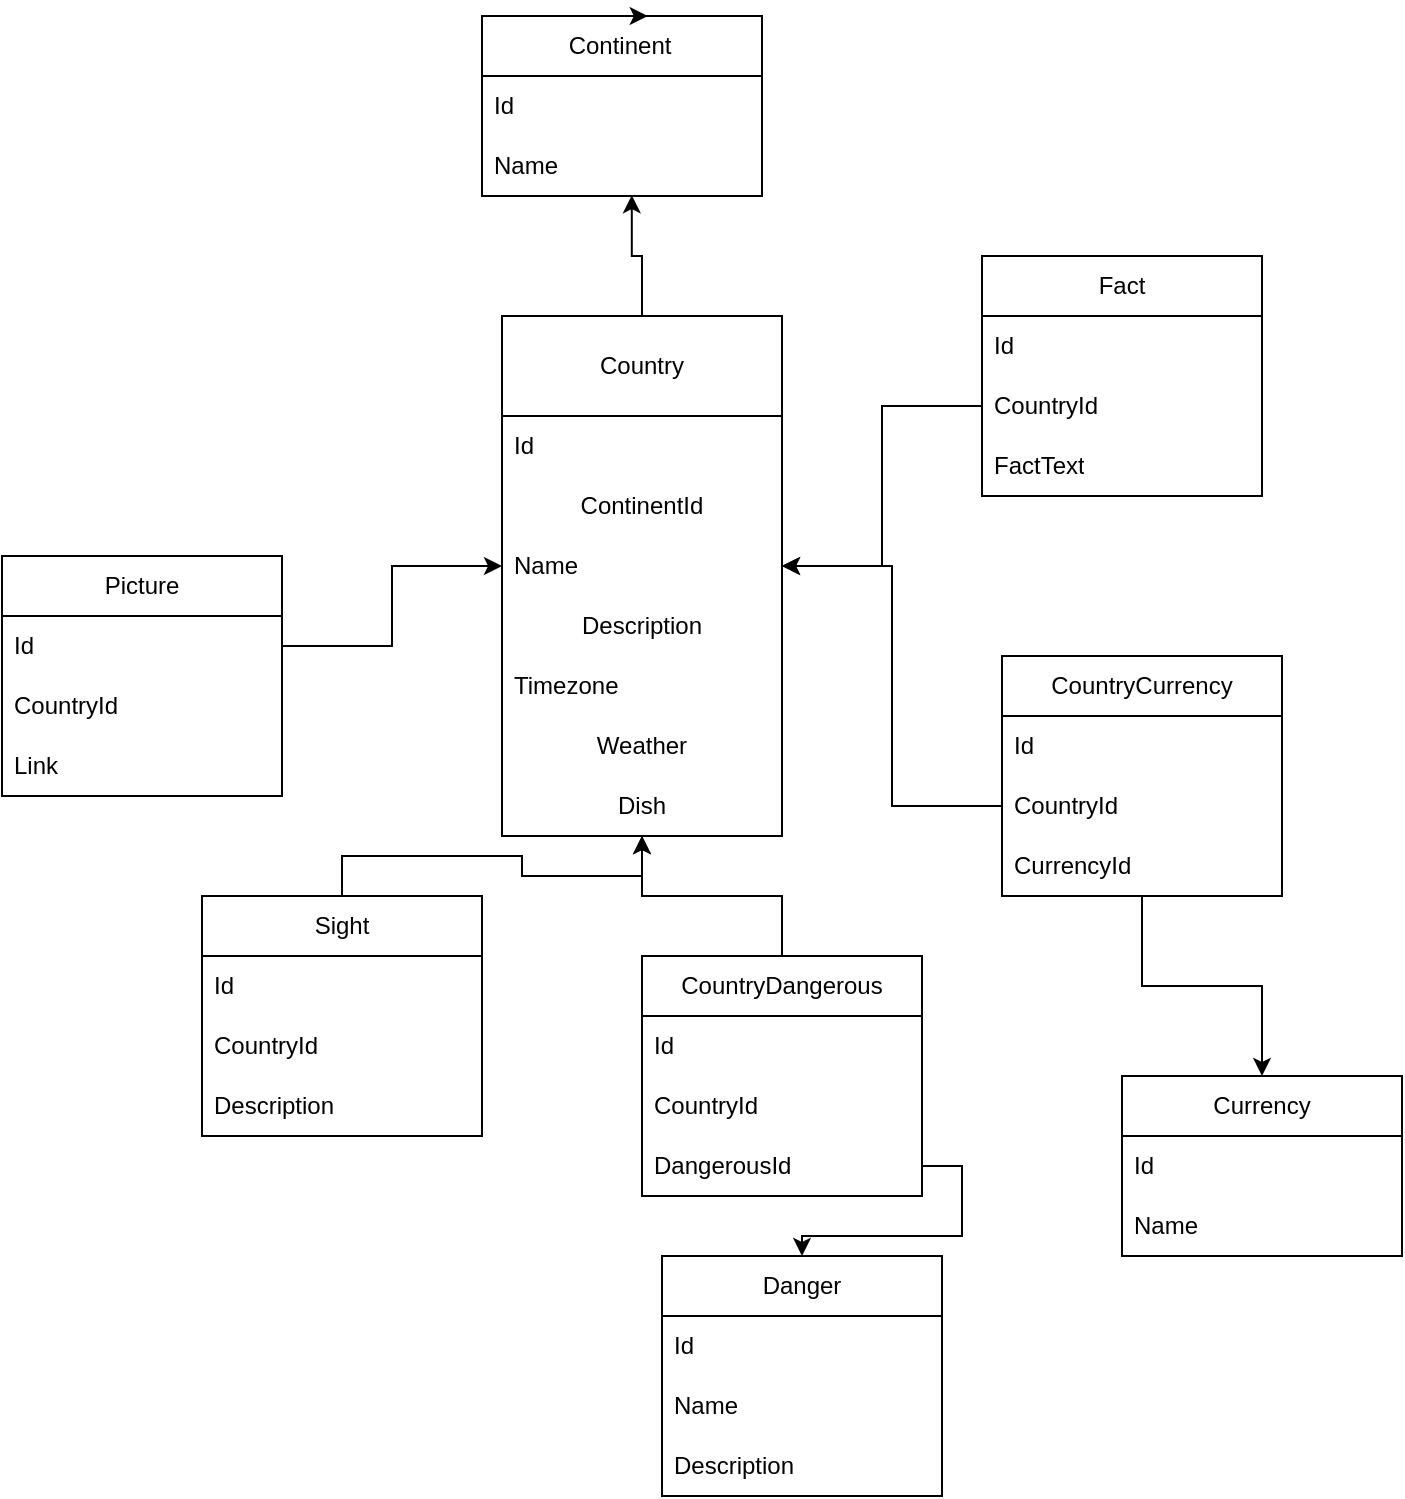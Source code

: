 <mxfile version="20.8.5" type="device"><diagram id="622eGpIFiVDCwzDO_IFW" name="Страница 1"><mxGraphModel dx="1500" dy="1916" grid="1" gridSize="10" guides="1" tooltips="1" connect="1" arrows="1" fold="1" page="1" pageScale="1" pageWidth="827" pageHeight="1169" math="0" shadow="0"><root><mxCell id="0"/><mxCell id="1" parent="0"/><mxCell id="5Jqh7cKQkUd7CxQvV_Yf-41" style="edgeStyle=orthogonalEdgeStyle;rounded=0;orthogonalLoop=1;jettySize=auto;html=1;entryX=0.535;entryY=0.986;entryDx=0;entryDy=0;entryPerimeter=0;" edge="1" parent="1" source="5Jqh7cKQkUd7CxQvV_Yf-1" target="5Jqh7cKQkUd7CxQvV_Yf-9"><mxGeometry relative="1" as="geometry"/></mxCell><mxCell id="5Jqh7cKQkUd7CxQvV_Yf-1" value="Country" style="swimlane;fontStyle=0;childLayout=stackLayout;horizontal=1;startSize=50;horizontalStack=0;resizeParent=1;resizeParentMax=0;resizeLast=0;collapsible=1;marginBottom=0;whiteSpace=wrap;html=1;" vertex="1" parent="1"><mxGeometry x="290" y="150" width="140" height="260" as="geometry"/></mxCell><mxCell id="5Jqh7cKQkUd7CxQvV_Yf-2" value="Id&lt;span style=&quot;white-space: pre;&quot;&gt;&#9;&lt;/span&gt;" style="text;strokeColor=none;fillColor=none;align=left;verticalAlign=middle;spacingLeft=4;spacingRight=4;overflow=hidden;points=[[0,0.5],[1,0.5]];portConstraint=eastwest;rotatable=0;whiteSpace=wrap;html=1;" vertex="1" parent="5Jqh7cKQkUd7CxQvV_Yf-1"><mxGeometry y="50" width="140" height="30" as="geometry"/></mxCell><mxCell id="5Jqh7cKQkUd7CxQvV_Yf-6" value="ContinentId" style="text;html=1;strokeColor=none;fillColor=none;align=center;verticalAlign=middle;whiteSpace=wrap;rounded=0;" vertex="1" parent="5Jqh7cKQkUd7CxQvV_Yf-1"><mxGeometry y="80" width="140" height="30" as="geometry"/></mxCell><mxCell id="5Jqh7cKQkUd7CxQvV_Yf-3" value="Name" style="text;strokeColor=none;fillColor=none;align=left;verticalAlign=middle;spacingLeft=4;spacingRight=4;overflow=hidden;points=[[0,0.5],[1,0.5]];portConstraint=eastwest;rotatable=0;whiteSpace=wrap;html=1;" vertex="1" parent="5Jqh7cKQkUd7CxQvV_Yf-1"><mxGeometry y="110" width="140" height="30" as="geometry"/></mxCell><mxCell id="5Jqh7cKQkUd7CxQvV_Yf-27" value="Description" style="text;html=1;strokeColor=none;fillColor=none;align=center;verticalAlign=middle;whiteSpace=wrap;rounded=0;" vertex="1" parent="5Jqh7cKQkUd7CxQvV_Yf-1"><mxGeometry y="140" width="140" height="30" as="geometry"/></mxCell><mxCell id="5Jqh7cKQkUd7CxQvV_Yf-4" value="Timezone" style="text;strokeColor=none;fillColor=none;align=left;verticalAlign=middle;spacingLeft=4;spacingRight=4;overflow=hidden;points=[[0,0.5],[1,0.5]];portConstraint=eastwest;rotatable=0;whiteSpace=wrap;html=1;" vertex="1" parent="5Jqh7cKQkUd7CxQvV_Yf-1"><mxGeometry y="170" width="140" height="30" as="geometry"/></mxCell><mxCell id="5Jqh7cKQkUd7CxQvV_Yf-50" value="Weather" style="text;html=1;strokeColor=none;fillColor=none;align=center;verticalAlign=middle;whiteSpace=wrap;rounded=0;" vertex="1" parent="5Jqh7cKQkUd7CxQvV_Yf-1"><mxGeometry y="200" width="140" height="30" as="geometry"/></mxCell><mxCell id="5Jqh7cKQkUd7CxQvV_Yf-5" value="Dish" style="text;html=1;strokeColor=none;fillColor=none;align=center;verticalAlign=middle;whiteSpace=wrap;rounded=0;" vertex="1" parent="5Jqh7cKQkUd7CxQvV_Yf-1"><mxGeometry y="230" width="140" height="30" as="geometry"/></mxCell><mxCell id="5Jqh7cKQkUd7CxQvV_Yf-7" value="Continent&lt;span style=&quot;white-space: pre;&quot;&gt;&#9;&lt;/span&gt;" style="swimlane;fontStyle=0;childLayout=stackLayout;horizontal=1;startSize=30;horizontalStack=0;resizeParent=1;resizeParentMax=0;resizeLast=0;collapsible=1;marginBottom=0;whiteSpace=wrap;html=1;" vertex="1" parent="1"><mxGeometry x="280" width="140" height="90" as="geometry"/></mxCell><mxCell id="5Jqh7cKQkUd7CxQvV_Yf-8" value="Id" style="text;strokeColor=none;fillColor=none;align=left;verticalAlign=middle;spacingLeft=4;spacingRight=4;overflow=hidden;points=[[0,0.5],[1,0.5]];portConstraint=eastwest;rotatable=0;whiteSpace=wrap;html=1;" vertex="1" parent="5Jqh7cKQkUd7CxQvV_Yf-7"><mxGeometry y="30" width="140" height="30" as="geometry"/></mxCell><mxCell id="5Jqh7cKQkUd7CxQvV_Yf-9" value="Name" style="text;strokeColor=none;fillColor=none;align=left;verticalAlign=middle;spacingLeft=4;spacingRight=4;overflow=hidden;points=[[0,0.5],[1,0.5]];portConstraint=eastwest;rotatable=0;whiteSpace=wrap;html=1;" vertex="1" parent="5Jqh7cKQkUd7CxQvV_Yf-7"><mxGeometry y="60" width="140" height="30" as="geometry"/></mxCell><mxCell id="5Jqh7cKQkUd7CxQvV_Yf-44" style="edgeStyle=orthogonalEdgeStyle;rounded=0;orthogonalLoop=1;jettySize=auto;html=1;entryX=0.5;entryY=0;entryDx=0;entryDy=0;" edge="1" parent="1" source="5Jqh7cKQkUd7CxQvV_Yf-11" target="5Jqh7cKQkUd7CxQvV_Yf-15"><mxGeometry relative="1" as="geometry"/></mxCell><mxCell id="5Jqh7cKQkUd7CxQvV_Yf-11" value="CountryCurrency" style="swimlane;fontStyle=0;childLayout=stackLayout;horizontal=1;startSize=30;horizontalStack=0;resizeParent=1;resizeParentMax=0;resizeLast=0;collapsible=1;marginBottom=0;whiteSpace=wrap;html=1;" vertex="1" parent="1"><mxGeometry x="540" y="320" width="140" height="120" as="geometry"/></mxCell><mxCell id="5Jqh7cKQkUd7CxQvV_Yf-12" value="Id" style="text;strokeColor=none;fillColor=none;align=left;verticalAlign=middle;spacingLeft=4;spacingRight=4;overflow=hidden;points=[[0,0.5],[1,0.5]];portConstraint=eastwest;rotatable=0;whiteSpace=wrap;html=1;" vertex="1" parent="5Jqh7cKQkUd7CxQvV_Yf-11"><mxGeometry y="30" width="140" height="30" as="geometry"/></mxCell><mxCell id="5Jqh7cKQkUd7CxQvV_Yf-13" value="CountryId" style="text;strokeColor=none;fillColor=none;align=left;verticalAlign=middle;spacingLeft=4;spacingRight=4;overflow=hidden;points=[[0,0.5],[1,0.5]];portConstraint=eastwest;rotatable=0;whiteSpace=wrap;html=1;" vertex="1" parent="5Jqh7cKQkUd7CxQvV_Yf-11"><mxGeometry y="60" width="140" height="30" as="geometry"/></mxCell><mxCell id="5Jqh7cKQkUd7CxQvV_Yf-14" value="CurrencyId" style="text;strokeColor=none;fillColor=none;align=left;verticalAlign=middle;spacingLeft=4;spacingRight=4;overflow=hidden;points=[[0,0.5],[1,0.5]];portConstraint=eastwest;rotatable=0;whiteSpace=wrap;html=1;" vertex="1" parent="5Jqh7cKQkUd7CxQvV_Yf-11"><mxGeometry y="90" width="140" height="30" as="geometry"/></mxCell><mxCell id="5Jqh7cKQkUd7CxQvV_Yf-15" value="Currency" style="swimlane;fontStyle=0;childLayout=stackLayout;horizontal=1;startSize=30;horizontalStack=0;resizeParent=1;resizeParentMax=0;resizeLast=0;collapsible=1;marginBottom=0;whiteSpace=wrap;html=1;" vertex="1" parent="1"><mxGeometry x="600" y="530" width="140" height="90" as="geometry"/></mxCell><mxCell id="5Jqh7cKQkUd7CxQvV_Yf-16" value="Id" style="text;strokeColor=none;fillColor=none;align=left;verticalAlign=middle;spacingLeft=4;spacingRight=4;overflow=hidden;points=[[0,0.5],[1,0.5]];portConstraint=eastwest;rotatable=0;whiteSpace=wrap;html=1;" vertex="1" parent="5Jqh7cKQkUd7CxQvV_Yf-15"><mxGeometry y="30" width="140" height="30" as="geometry"/></mxCell><mxCell id="5Jqh7cKQkUd7CxQvV_Yf-17" value="Name" style="text;strokeColor=none;fillColor=none;align=left;verticalAlign=middle;spacingLeft=4;spacingRight=4;overflow=hidden;points=[[0,0.5],[1,0.5]];portConstraint=eastwest;rotatable=0;whiteSpace=wrap;html=1;" vertex="1" parent="5Jqh7cKQkUd7CxQvV_Yf-15"><mxGeometry y="60" width="140" height="30" as="geometry"/></mxCell><mxCell id="5Jqh7cKQkUd7CxQvV_Yf-47" style="edgeStyle=orthogonalEdgeStyle;rounded=0;orthogonalLoop=1;jettySize=auto;html=1;exitX=0.5;exitY=0;exitDx=0;exitDy=0;entryX=0.5;entryY=1;entryDx=0;entryDy=0;" edge="1" parent="1" source="5Jqh7cKQkUd7CxQvV_Yf-19" target="5Jqh7cKQkUd7CxQvV_Yf-5"><mxGeometry relative="1" as="geometry"><mxPoint x="360.0" y="390" as="targetPoint"/></mxGeometry></mxCell><mxCell id="5Jqh7cKQkUd7CxQvV_Yf-19" value="CountryDangerous" style="swimlane;fontStyle=0;childLayout=stackLayout;horizontal=1;startSize=30;horizontalStack=0;resizeParent=1;resizeParentMax=0;resizeLast=0;collapsible=1;marginBottom=0;whiteSpace=wrap;html=1;" vertex="1" parent="1"><mxGeometry x="360" y="470" width="140" height="120" as="geometry"/></mxCell><mxCell id="5Jqh7cKQkUd7CxQvV_Yf-20" value="Id" style="text;strokeColor=none;fillColor=none;align=left;verticalAlign=middle;spacingLeft=4;spacingRight=4;overflow=hidden;points=[[0,0.5],[1,0.5]];portConstraint=eastwest;rotatable=0;whiteSpace=wrap;html=1;" vertex="1" parent="5Jqh7cKQkUd7CxQvV_Yf-19"><mxGeometry y="30" width="140" height="30" as="geometry"/></mxCell><mxCell id="5Jqh7cKQkUd7CxQvV_Yf-21" value="CountryId" style="text;strokeColor=none;fillColor=none;align=left;verticalAlign=middle;spacingLeft=4;spacingRight=4;overflow=hidden;points=[[0,0.5],[1,0.5]];portConstraint=eastwest;rotatable=0;whiteSpace=wrap;html=1;" vertex="1" parent="5Jqh7cKQkUd7CxQvV_Yf-19"><mxGeometry y="60" width="140" height="30" as="geometry"/></mxCell><mxCell id="5Jqh7cKQkUd7CxQvV_Yf-22" value="DangerousId" style="text;strokeColor=none;fillColor=none;align=left;verticalAlign=middle;spacingLeft=4;spacingRight=4;overflow=hidden;points=[[0,0.5],[1,0.5]];portConstraint=eastwest;rotatable=0;whiteSpace=wrap;html=1;" vertex="1" parent="5Jqh7cKQkUd7CxQvV_Yf-19"><mxGeometry y="90" width="140" height="30" as="geometry"/></mxCell><mxCell id="5Jqh7cKQkUd7CxQvV_Yf-23" value="Danger" style="swimlane;fontStyle=0;childLayout=stackLayout;horizontal=1;startSize=30;horizontalStack=0;resizeParent=1;resizeParentMax=0;resizeLast=0;collapsible=1;marginBottom=0;whiteSpace=wrap;html=1;" vertex="1" parent="1"><mxGeometry x="370" y="620" width="140" height="120" as="geometry"/></mxCell><mxCell id="5Jqh7cKQkUd7CxQvV_Yf-24" value="Id" style="text;strokeColor=none;fillColor=none;align=left;verticalAlign=middle;spacingLeft=4;spacingRight=4;overflow=hidden;points=[[0,0.5],[1,0.5]];portConstraint=eastwest;rotatable=0;whiteSpace=wrap;html=1;" vertex="1" parent="5Jqh7cKQkUd7CxQvV_Yf-23"><mxGeometry y="30" width="140" height="30" as="geometry"/></mxCell><mxCell id="5Jqh7cKQkUd7CxQvV_Yf-25" value="Name" style="text;strokeColor=none;fillColor=none;align=left;verticalAlign=middle;spacingLeft=4;spacingRight=4;overflow=hidden;points=[[0,0.5],[1,0.5]];portConstraint=eastwest;rotatable=0;whiteSpace=wrap;html=1;" vertex="1" parent="5Jqh7cKQkUd7CxQvV_Yf-23"><mxGeometry y="60" width="140" height="30" as="geometry"/></mxCell><mxCell id="5Jqh7cKQkUd7CxQvV_Yf-26" value="Description" style="text;strokeColor=none;fillColor=none;align=left;verticalAlign=middle;spacingLeft=4;spacingRight=4;overflow=hidden;points=[[0,0.5],[1,0.5]];portConstraint=eastwest;rotatable=0;whiteSpace=wrap;html=1;" vertex="1" parent="5Jqh7cKQkUd7CxQvV_Yf-23"><mxGeometry y="90" width="140" height="30" as="geometry"/></mxCell><mxCell id="5Jqh7cKQkUd7CxQvV_Yf-28" value="Picture" style="swimlane;fontStyle=0;childLayout=stackLayout;horizontal=1;startSize=30;horizontalStack=0;resizeParent=1;resizeParentMax=0;resizeLast=0;collapsible=1;marginBottom=0;whiteSpace=wrap;html=1;" vertex="1" parent="1"><mxGeometry x="40" y="270" width="140" height="120" as="geometry"/></mxCell><mxCell id="5Jqh7cKQkUd7CxQvV_Yf-29" value="Id" style="text;strokeColor=none;fillColor=none;align=left;verticalAlign=middle;spacingLeft=4;spacingRight=4;overflow=hidden;points=[[0,0.5],[1,0.5]];portConstraint=eastwest;rotatable=0;whiteSpace=wrap;html=1;" vertex="1" parent="5Jqh7cKQkUd7CxQvV_Yf-28"><mxGeometry y="30" width="140" height="30" as="geometry"/></mxCell><mxCell id="5Jqh7cKQkUd7CxQvV_Yf-30" value="CountryId" style="text;strokeColor=none;fillColor=none;align=left;verticalAlign=middle;spacingLeft=4;spacingRight=4;overflow=hidden;points=[[0,0.5],[1,0.5]];portConstraint=eastwest;rotatable=0;whiteSpace=wrap;html=1;" vertex="1" parent="5Jqh7cKQkUd7CxQvV_Yf-28"><mxGeometry y="60" width="140" height="30" as="geometry"/></mxCell><mxCell id="5Jqh7cKQkUd7CxQvV_Yf-31" value="Link" style="text;strokeColor=none;fillColor=none;align=left;verticalAlign=middle;spacingLeft=4;spacingRight=4;overflow=hidden;points=[[0,0.5],[1,0.5]];portConstraint=eastwest;rotatable=0;whiteSpace=wrap;html=1;" vertex="1" parent="5Jqh7cKQkUd7CxQvV_Yf-28"><mxGeometry y="90" width="140" height="30" as="geometry"/></mxCell><mxCell id="5Jqh7cKQkUd7CxQvV_Yf-48" style="edgeStyle=orthogonalEdgeStyle;rounded=0;orthogonalLoop=1;jettySize=auto;html=1;exitX=0.5;exitY=0;exitDx=0;exitDy=0;entryX=0.5;entryY=1;entryDx=0;entryDy=0;" edge="1" parent="1" source="5Jqh7cKQkUd7CxQvV_Yf-32" target="5Jqh7cKQkUd7CxQvV_Yf-5"><mxGeometry relative="1" as="geometry"/></mxCell><mxCell id="5Jqh7cKQkUd7CxQvV_Yf-32" value="Sight" style="swimlane;fontStyle=0;childLayout=stackLayout;horizontal=1;startSize=30;horizontalStack=0;resizeParent=1;resizeParentMax=0;resizeLast=0;collapsible=1;marginBottom=0;whiteSpace=wrap;html=1;" vertex="1" parent="1"><mxGeometry x="140" y="440" width="140" height="120" as="geometry"/></mxCell><mxCell id="5Jqh7cKQkUd7CxQvV_Yf-33" value="Id" style="text;strokeColor=none;fillColor=none;align=left;verticalAlign=middle;spacingLeft=4;spacingRight=4;overflow=hidden;points=[[0,0.5],[1,0.5]];portConstraint=eastwest;rotatable=0;whiteSpace=wrap;html=1;" vertex="1" parent="5Jqh7cKQkUd7CxQvV_Yf-32"><mxGeometry y="30" width="140" height="30" as="geometry"/></mxCell><mxCell id="5Jqh7cKQkUd7CxQvV_Yf-34" value="CountryId" style="text;strokeColor=none;fillColor=none;align=left;verticalAlign=middle;spacingLeft=4;spacingRight=4;overflow=hidden;points=[[0,0.5],[1,0.5]];portConstraint=eastwest;rotatable=0;whiteSpace=wrap;html=1;" vertex="1" parent="5Jqh7cKQkUd7CxQvV_Yf-32"><mxGeometry y="60" width="140" height="30" as="geometry"/></mxCell><mxCell id="5Jqh7cKQkUd7CxQvV_Yf-35" value="Description" style="text;strokeColor=none;fillColor=none;align=left;verticalAlign=middle;spacingLeft=4;spacingRight=4;overflow=hidden;points=[[0,0.5],[1,0.5]];portConstraint=eastwest;rotatable=0;whiteSpace=wrap;html=1;" vertex="1" parent="5Jqh7cKQkUd7CxQvV_Yf-32"><mxGeometry y="90" width="140" height="30" as="geometry"/></mxCell><mxCell id="5Jqh7cKQkUd7CxQvV_Yf-36" style="edgeStyle=orthogonalEdgeStyle;rounded=0;orthogonalLoop=1;jettySize=auto;html=1;exitX=0.5;exitY=0;exitDx=0;exitDy=0;entryX=0.592;entryY=0;entryDx=0;entryDy=0;entryPerimeter=0;" edge="1" parent="1" source="5Jqh7cKQkUd7CxQvV_Yf-7" target="5Jqh7cKQkUd7CxQvV_Yf-7"><mxGeometry relative="1" as="geometry"/></mxCell><mxCell id="5Jqh7cKQkUd7CxQvV_Yf-37" value="Fact" style="swimlane;fontStyle=0;childLayout=stackLayout;horizontal=1;startSize=30;horizontalStack=0;resizeParent=1;resizeParentMax=0;resizeLast=0;collapsible=1;marginBottom=0;whiteSpace=wrap;html=1;" vertex="1" parent="1"><mxGeometry x="530" y="120" width="140" height="120" as="geometry"/></mxCell><mxCell id="5Jqh7cKQkUd7CxQvV_Yf-38" value="Id" style="text;strokeColor=none;fillColor=none;align=left;verticalAlign=middle;spacingLeft=4;spacingRight=4;overflow=hidden;points=[[0,0.5],[1,0.5]];portConstraint=eastwest;rotatable=0;whiteSpace=wrap;html=1;" vertex="1" parent="5Jqh7cKQkUd7CxQvV_Yf-37"><mxGeometry y="30" width="140" height="30" as="geometry"/></mxCell><mxCell id="5Jqh7cKQkUd7CxQvV_Yf-39" value="CountryId" style="text;strokeColor=none;fillColor=none;align=left;verticalAlign=middle;spacingLeft=4;spacingRight=4;overflow=hidden;points=[[0,0.5],[1,0.5]];portConstraint=eastwest;rotatable=0;whiteSpace=wrap;html=1;" vertex="1" parent="5Jqh7cKQkUd7CxQvV_Yf-37"><mxGeometry y="60" width="140" height="30" as="geometry"/></mxCell><mxCell id="5Jqh7cKQkUd7CxQvV_Yf-40" value="FactText" style="text;strokeColor=none;fillColor=none;align=left;verticalAlign=middle;spacingLeft=4;spacingRight=4;overflow=hidden;points=[[0,0.5],[1,0.5]];portConstraint=eastwest;rotatable=0;whiteSpace=wrap;html=1;" vertex="1" parent="5Jqh7cKQkUd7CxQvV_Yf-37"><mxGeometry y="90" width="140" height="30" as="geometry"/></mxCell><mxCell id="5Jqh7cKQkUd7CxQvV_Yf-43" style="edgeStyle=orthogonalEdgeStyle;rounded=0;orthogonalLoop=1;jettySize=auto;html=1;entryX=1;entryY=0.5;entryDx=0;entryDy=0;" edge="1" parent="1" source="5Jqh7cKQkUd7CxQvV_Yf-39" target="5Jqh7cKQkUd7CxQvV_Yf-3"><mxGeometry relative="1" as="geometry"/></mxCell><mxCell id="5Jqh7cKQkUd7CxQvV_Yf-45" style="edgeStyle=orthogonalEdgeStyle;rounded=0;orthogonalLoop=1;jettySize=auto;html=1;" edge="1" parent="1" source="5Jqh7cKQkUd7CxQvV_Yf-13" target="5Jqh7cKQkUd7CxQvV_Yf-3"><mxGeometry relative="1" as="geometry"/></mxCell><mxCell id="5Jqh7cKQkUd7CxQvV_Yf-46" style="edgeStyle=orthogonalEdgeStyle;rounded=0;orthogonalLoop=1;jettySize=auto;html=1;entryX=0.5;entryY=0;entryDx=0;entryDy=0;" edge="1" parent="1" source="5Jqh7cKQkUd7CxQvV_Yf-22" target="5Jqh7cKQkUd7CxQvV_Yf-23"><mxGeometry relative="1" as="geometry"/></mxCell><mxCell id="5Jqh7cKQkUd7CxQvV_Yf-49" style="edgeStyle=orthogonalEdgeStyle;rounded=0;orthogonalLoop=1;jettySize=auto;html=1;exitX=1;exitY=0.5;exitDx=0;exitDy=0;entryX=0;entryY=0.5;entryDx=0;entryDy=0;" edge="1" parent="1" source="5Jqh7cKQkUd7CxQvV_Yf-29" target="5Jqh7cKQkUd7CxQvV_Yf-3"><mxGeometry relative="1" as="geometry"/></mxCell></root></mxGraphModel></diagram></mxfile>